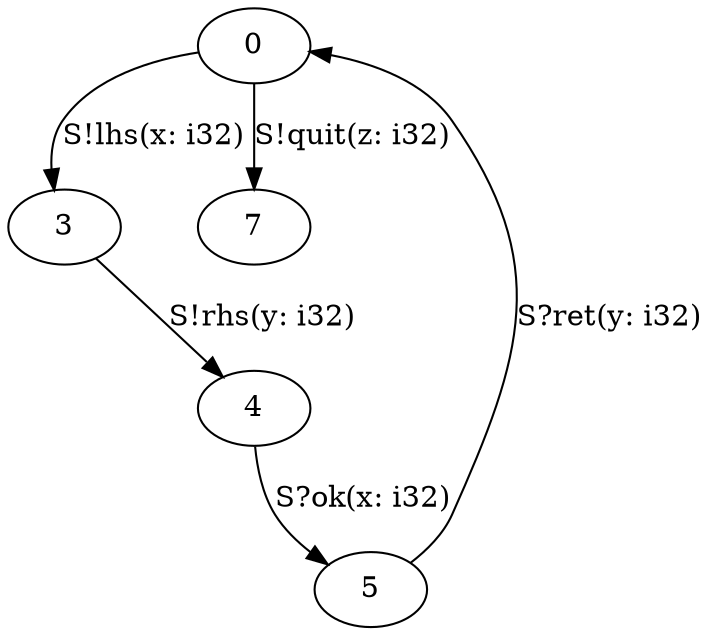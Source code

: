 digraph C {
  0;
  3;
  4;
  5;
  7;
  
  
  0 -> 3 [label="S!lhs(x: i32)", ];
  0 -> 7 [label="S!quit(z: i32)", ];
  3 -> 4 [label="S!rhs(y: i32)", ];
  4 -> 5 [label="S?ok(x: i32)", ];
  5 -> 0 [label="S?ret(y: i32)", ];
  
  }
